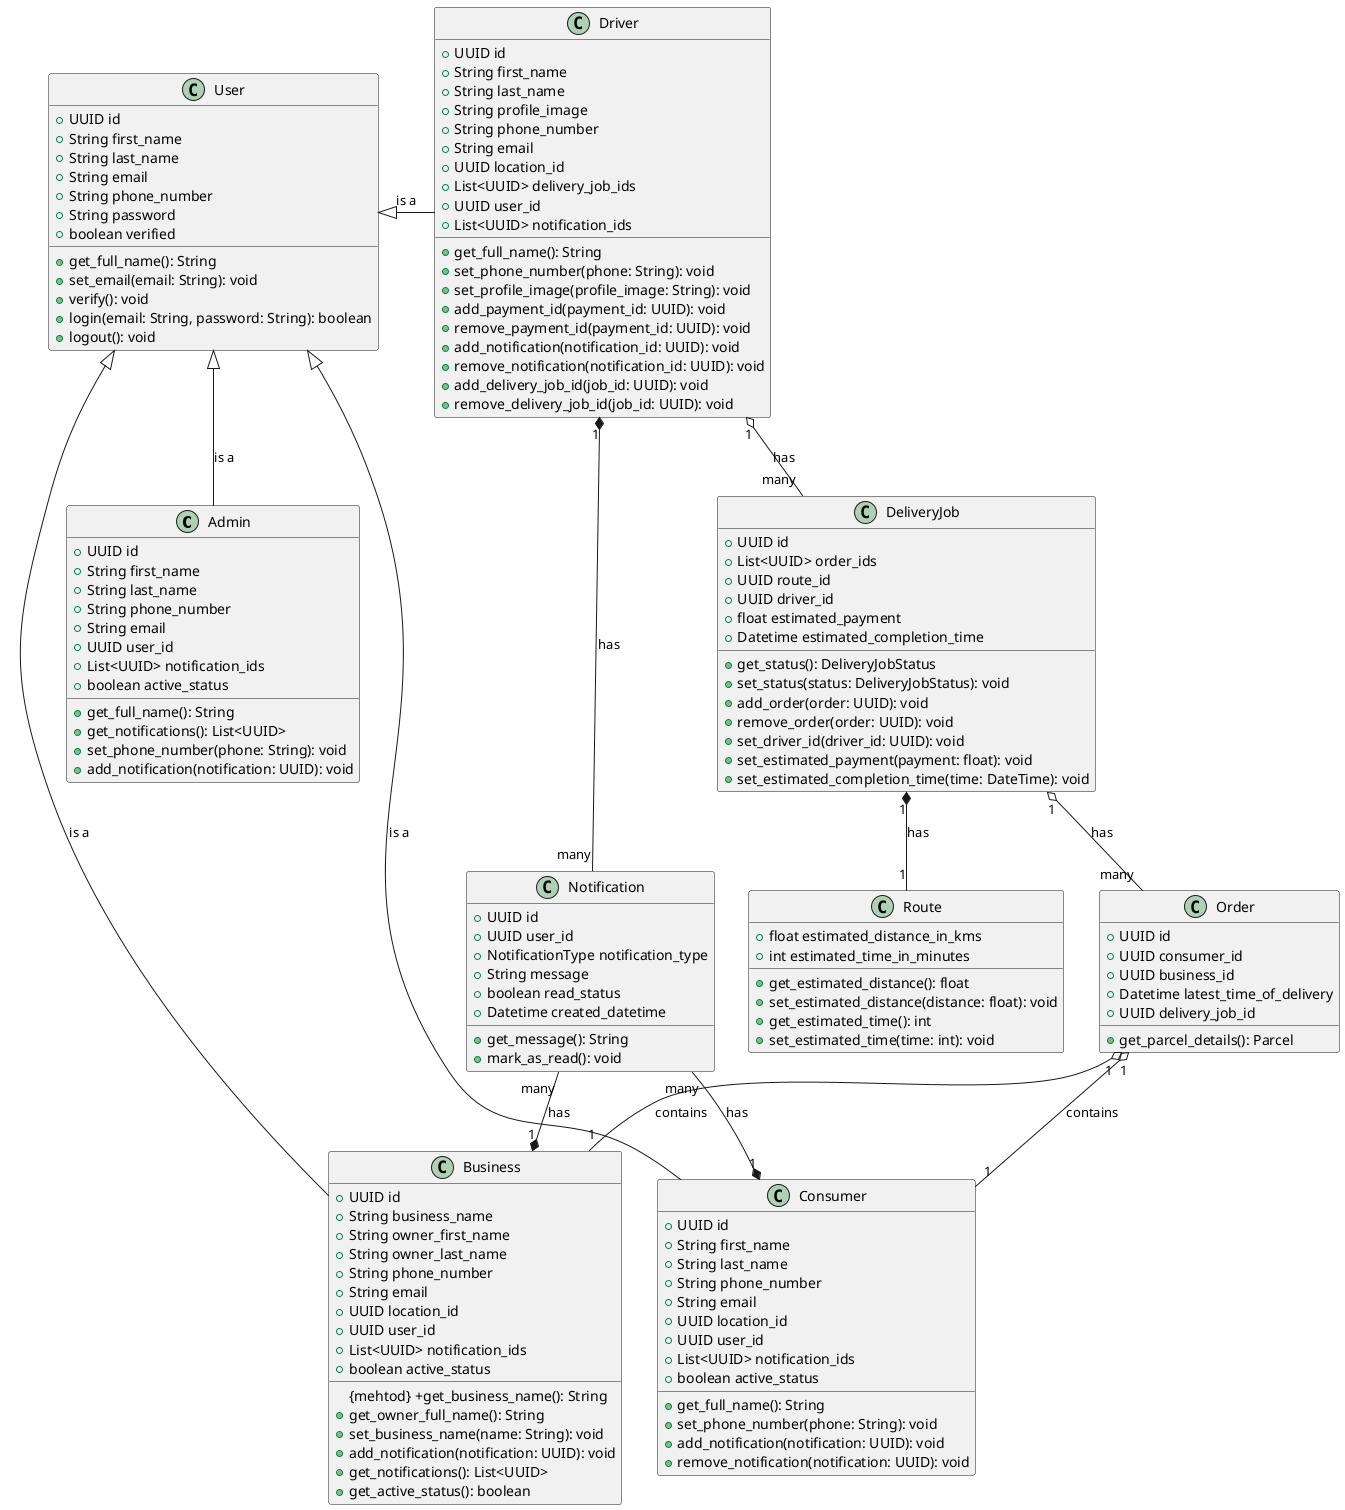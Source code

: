 @startuml

class Admin {
  {field} +UUID id
  +String first_name
  +String last_name
  +String phone_number
  +String email
  +UUID user_id
  +List<UUID> notification_ids
  +boolean active_status

  {method} +get_full_name(): String
  +get_notifications(): List<UUID>
  +set_phone_number(phone: String): void
  +add_notification(notification: UUID): void
}

class Business {
  {field} + UUID id
  + String business_name
  + String owner_first_name
  + String owner_last_name
  + String phone_number
  + String email
  + UUID location_id
  + UUID user_id
  + List<UUID> notification_ids
  + boolean active_status

  {mehtod} +get_business_name(): String
  +get_owner_full_name(): String
  +set_business_name(name: String): void
  +add_notification(notification: UUID): void
  +get_notifications(): List<UUID>
  +get_active_status(): boolean
}

class Consumer {
  {field} +UUID id
  +String first_name
  +String last_name
  +String phone_number
  +String email
  +UUID location_id
  +UUID user_id
  +List<UUID> notification_ids
  +boolean active_status

  {method} +get_full_name(): String
  +set_phone_number(phone: String): void
  +add_notification(notification: UUID): void
  +remove_notification(notification: UUID): void
}

class DeliveryJob {
  {field} + UUID id
  + List<UUID> order_ids
  + UUID route_id
  + UUID driver_id
  + float estimated_payment
  + Datetime estimated_completion_time

  {method} +get_status(): DeliveryJobStatus
  +set_status(status: DeliveryJobStatus): void
  +add_order(order: UUID): void
  +remove_order(order: UUID): void
  +set_driver_id(driver_id: UUID): void
  +set_estimated_payment(payment: float): void
  +set_estimated_completion_time(time: DateTime): void
}

class Driver {
  {field} +UUID id
  + String first_name
  + String last_name
  + String profile_image
  + String phone_number
  + String email
  + UUID location_id
  + List<UUID> delivery_job_ids
  + UUID user_id
  + List<UUID> notification_ids

  {method} +get_full_name(): String
  +set_phone_number(phone: String): void
  +set_profile_image(profile_image: String): void
  +add_payment_id(payment_id: UUID): void
  +remove_payment_id(payment_id: UUID): void
  +add_notification(notification_id: UUID): void
  +remove_notification(notification_id: UUID): void
  +add_delivery_job_id(job_id: UUID): void
  +remove_delivery_job_id(job_id: UUID): void
}

class Notification {
  {field} +UUID id
  +UUID user_id
  +NotificationType notification_type
  +String message
  +boolean read_status
  +Datetime created_datetime

  {method} +get_message(): String
  +mark_as_read(): void
}

class User {
  {field} +UUID id
  +String first_name
  +String last_name
  +String email
  +String phone_number
  +String password
  +boolean verified

  {method} +get_full_name(): String
  +set_email(email: String): void
  +verify(): void
  +login(email: String, password: String): boolean
  +logout(): void
}

class Order {
  {field} +UUID id
  +UUID consumer_id
  +UUID business_id
  +Datetime latest_time_of_delivery
  +UUID delivery_job_id

  +get_parcel_details(): Parcel
}

class Route {
  {field} +float estimated_distance_in_kms
  +int estimated_time_in_minutes

  {method} +get_estimated_distance(): float
  +set_estimated_distance(distance: float): void
  +get_estimated_time(): int
  +set_estimated_time(time: int): void
}

' Relationships

Business "1" *-up- "many" Notification: has
Business --|> User: is a

Consumer "1" *-up- "many" Notification: has
Consumer --|> User: is a

DeliveryJob "1" o-- "many" Order: has
DeliveryJob "1" *-- "1" Route: has

Order "1" o-- "1" Business: contains
Order "1" o-- "1" Consumer: contains

Admin -up-|> User: is a

Driver "1" *-right- "many" Notification: has
Driver -left-|> User: is a
Driver "1" o-- "many" DeliveryJob: has

remove unlinked

@enduml
